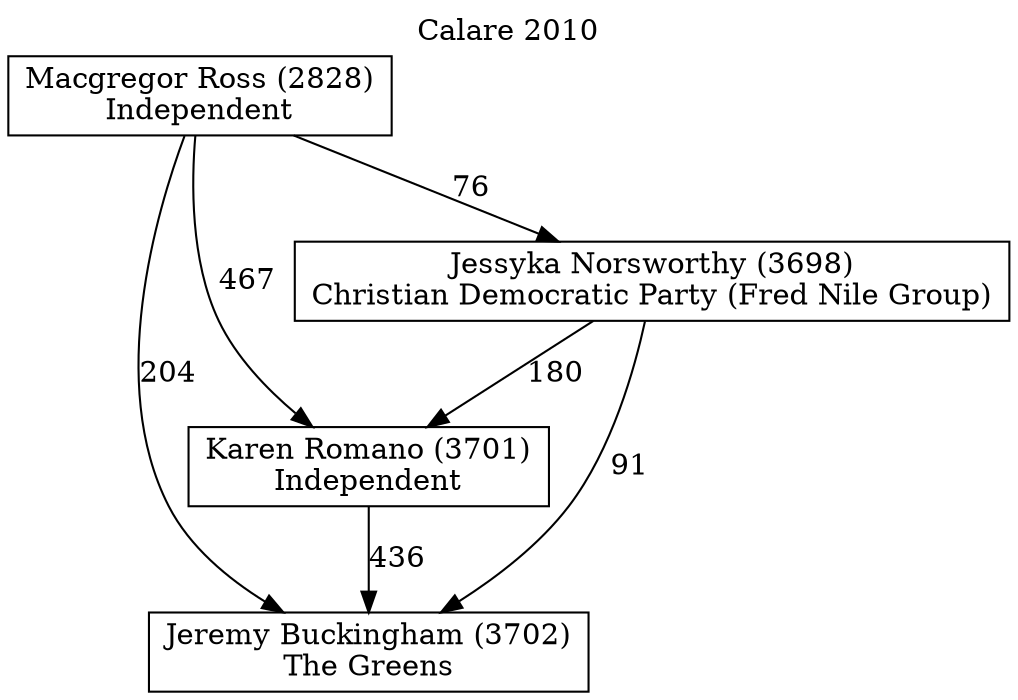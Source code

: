 // House preference flow
digraph "Jeremy Buckingham (3702)_Calare_2010" {
	graph [label="Calare 2010" labelloc=t mclimit=10]
	node [shape=box]
	"Jeremy Buckingham (3702)" [label="Jeremy Buckingham (3702)
The Greens"]
	"Karen Romano (3701)" [label="Karen Romano (3701)
Independent"]
	"Jessyka Norsworthy (3698)" [label="Jessyka Norsworthy (3698)
Christian Democratic Party (Fred Nile Group)"]
	"Macgregor Ross (2828)" [label="Macgregor Ross (2828)
Independent"]
	"Jeremy Buckingham (3702)" [label="Jeremy Buckingham (3702)
The Greens"]
	"Jessyka Norsworthy (3698)" [label="Jessyka Norsworthy (3698)
Christian Democratic Party (Fred Nile Group)"]
	"Macgregor Ross (2828)" [label="Macgregor Ross (2828)
Independent"]
	"Jeremy Buckingham (3702)" [label="Jeremy Buckingham (3702)
The Greens"]
	"Macgregor Ross (2828)" [label="Macgregor Ross (2828)
Independent"]
	"Macgregor Ross (2828)" [label="Macgregor Ross (2828)
Independent"]
	"Jessyka Norsworthy (3698)" [label="Jessyka Norsworthy (3698)
Christian Democratic Party (Fred Nile Group)"]
	"Macgregor Ross (2828)" [label="Macgregor Ross (2828)
Independent"]
	"Macgregor Ross (2828)" [label="Macgregor Ross (2828)
Independent"]
	"Karen Romano (3701)" [label="Karen Romano (3701)
Independent"]
	"Jessyka Norsworthy (3698)" [label="Jessyka Norsworthy (3698)
Christian Democratic Party (Fred Nile Group)"]
	"Macgregor Ross (2828)" [label="Macgregor Ross (2828)
Independent"]
	"Karen Romano (3701)" [label="Karen Romano (3701)
Independent"]
	"Macgregor Ross (2828)" [label="Macgregor Ross (2828)
Independent"]
	"Macgregor Ross (2828)" [label="Macgregor Ross (2828)
Independent"]
	"Jessyka Norsworthy (3698)" [label="Jessyka Norsworthy (3698)
Christian Democratic Party (Fred Nile Group)"]
	"Macgregor Ross (2828)" [label="Macgregor Ross (2828)
Independent"]
	"Macgregor Ross (2828)" [label="Macgregor Ross (2828)
Independent"]
	"Karen Romano (3701)" -> "Jeremy Buckingham (3702)" [label=436]
	"Jessyka Norsworthy (3698)" -> "Karen Romano (3701)" [label=180]
	"Macgregor Ross (2828)" -> "Jessyka Norsworthy (3698)" [label=76]
	"Jessyka Norsworthy (3698)" -> "Jeremy Buckingham (3702)" [label=91]
	"Macgregor Ross (2828)" -> "Jeremy Buckingham (3702)" [label=204]
	"Macgregor Ross (2828)" -> "Karen Romano (3701)" [label=467]
}
